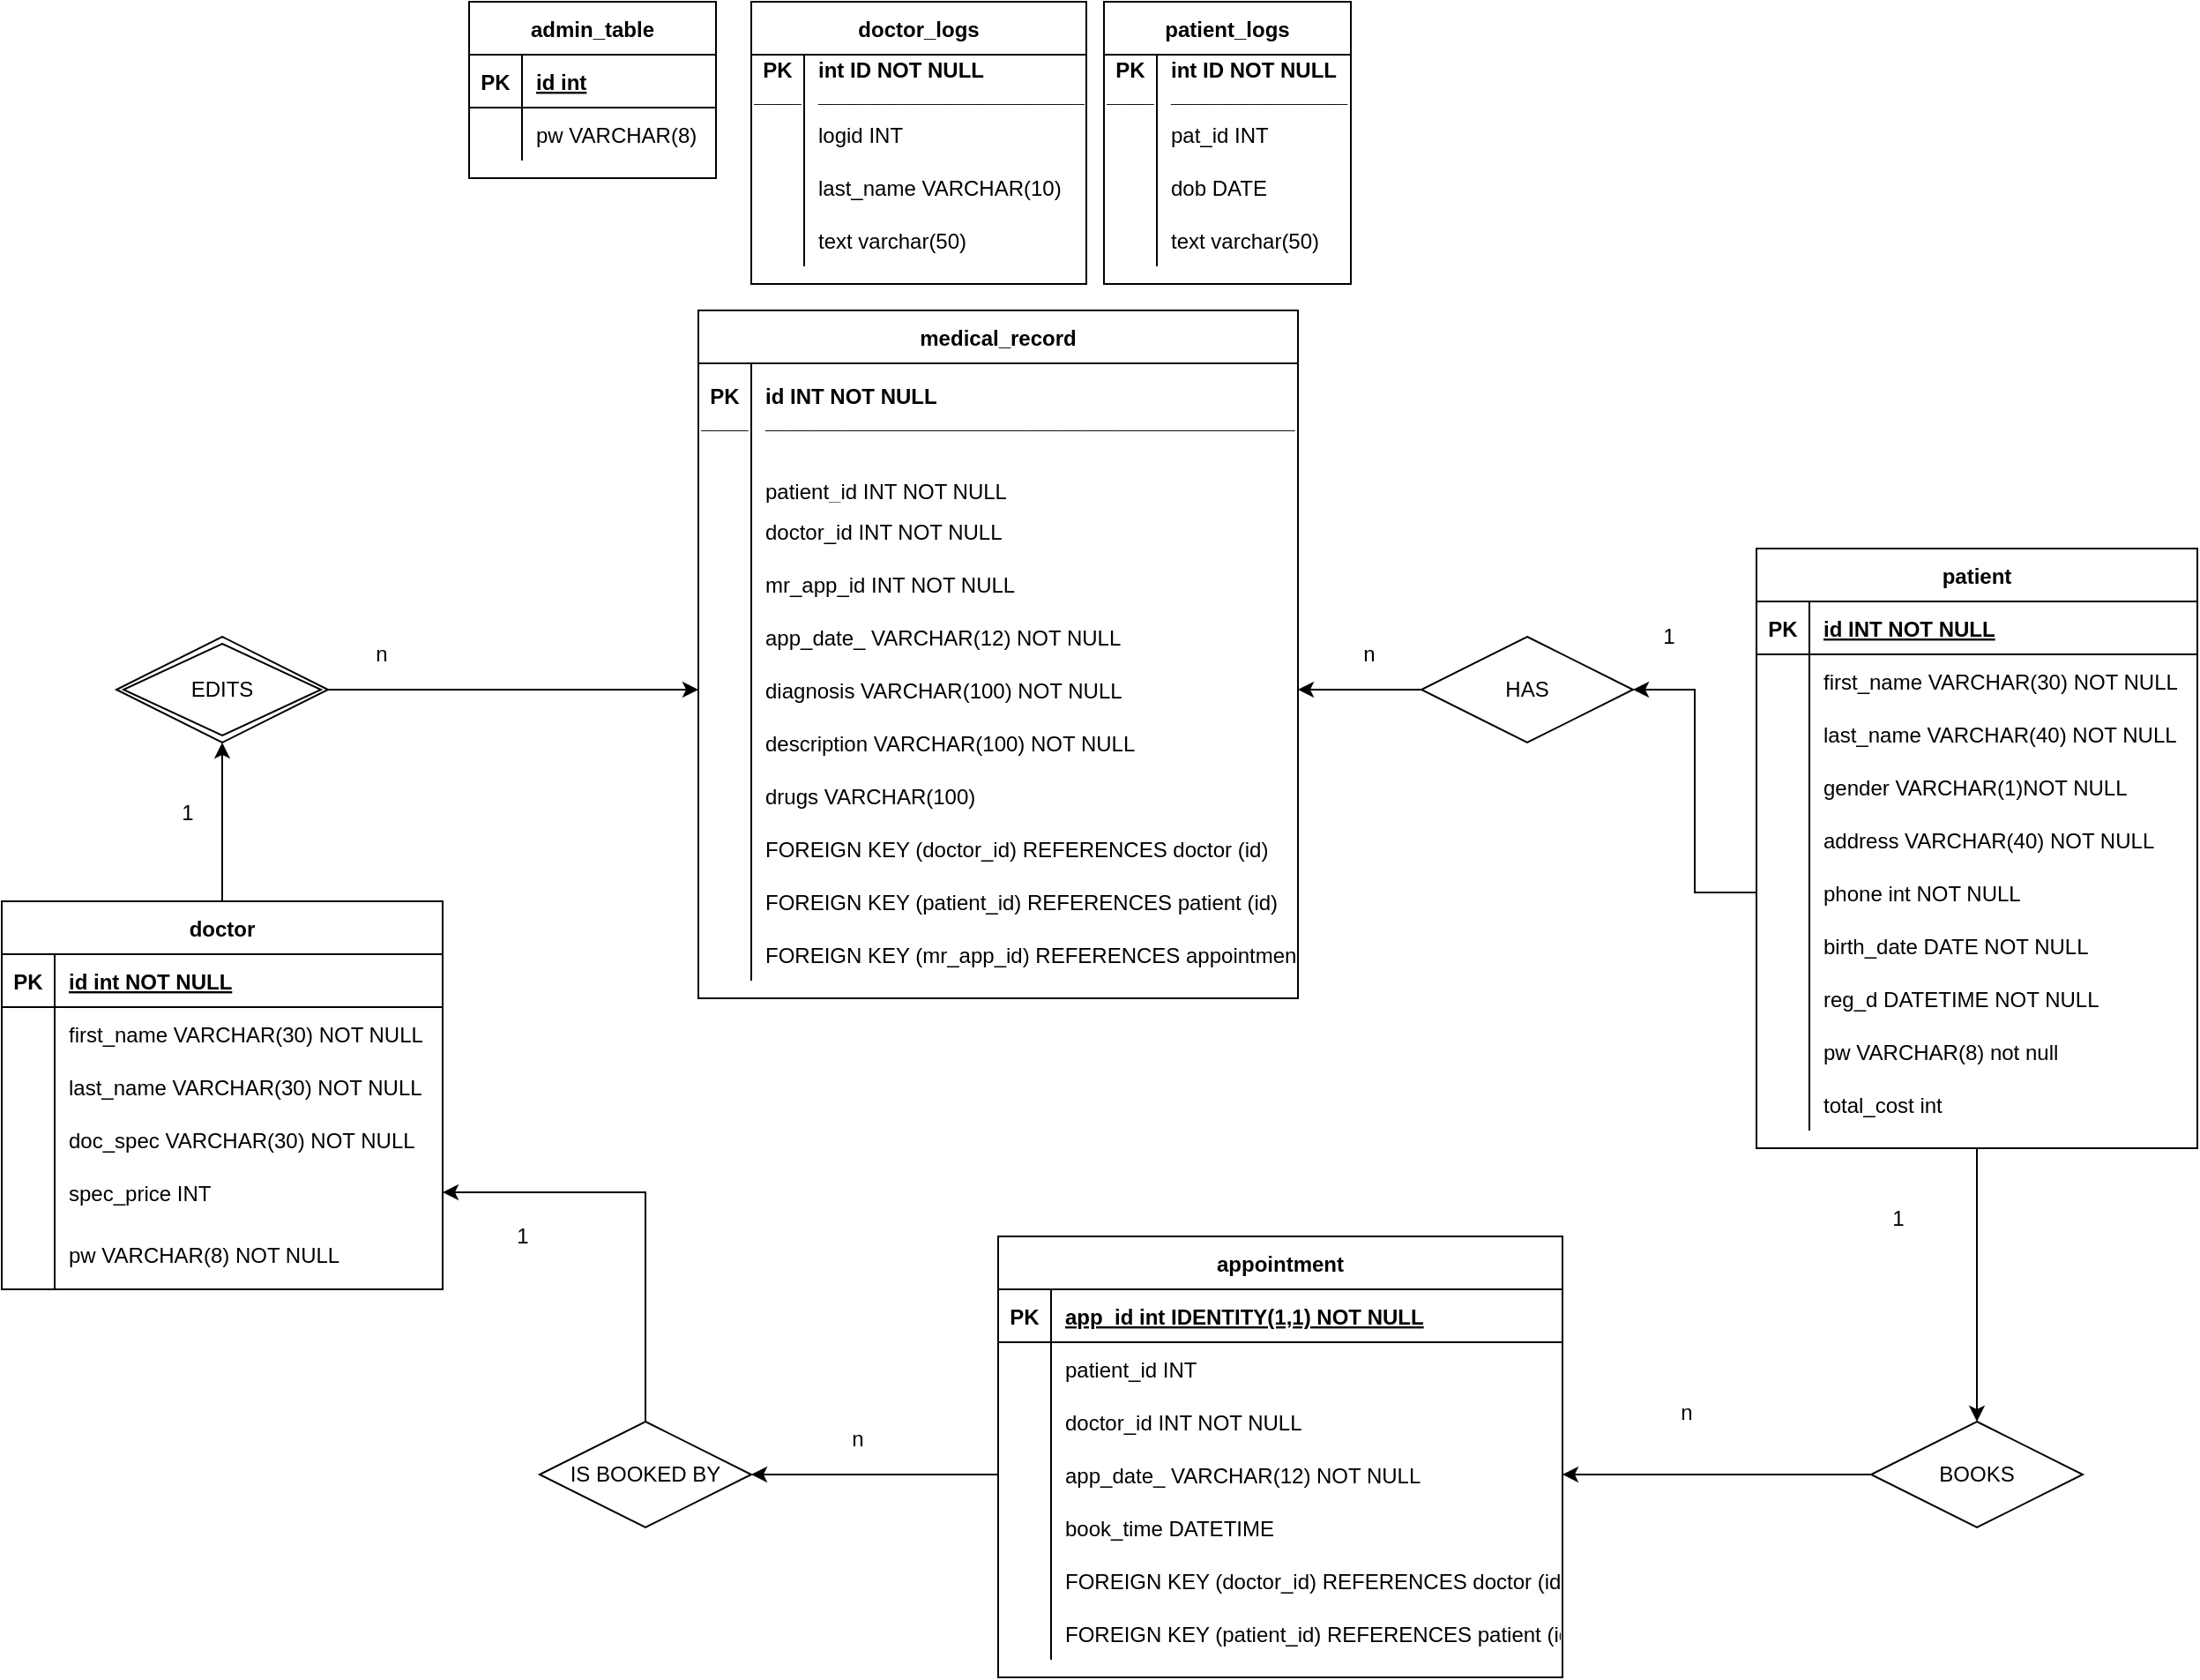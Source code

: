 <mxfile version="14.2.9" type="github">
  <diagram id="R2lEEEUBdFMjLlhIrx00" name="Page-1">
    <mxGraphModel dx="2577" dy="2107" grid="1" gridSize="10" guides="1" tooltips="1" connect="1" arrows="1" fold="1" page="1" pageScale="1" pageWidth="850" pageHeight="1100" math="0" shadow="0" extFonts="Permanent Marker^https://fonts.googleapis.com/css?family=Permanent+Marker">
      <root>
        <mxCell id="0" />
        <mxCell id="1" parent="0" />
        <mxCell id="BKNhkeZttfRGMTX37o8m-138" style="edgeStyle=orthogonalEdgeStyle;rounded=0;jumpSize=13;orthogonalLoop=1;jettySize=auto;html=1;entryX=0.5;entryY=1;entryDx=0;entryDy=0;" edge="1" parent="1" source="BKNhkeZttfRGMTX37o8m-1" target="BKNhkeZttfRGMTX37o8m-136">
          <mxGeometry relative="1" as="geometry" />
        </mxCell>
        <mxCell id="BKNhkeZttfRGMTX37o8m-1" value="doctor" style="shape=table;startSize=30;container=1;collapsible=1;childLayout=tableLayout;fixedRows=1;rowLines=0;fontStyle=1;align=center;resizeLast=1;" vertex="1" parent="1">
          <mxGeometry x="-765" y="440" width="250" height="220" as="geometry" />
        </mxCell>
        <mxCell id="BKNhkeZttfRGMTX37o8m-2" value="" style="shape=partialRectangle;collapsible=0;dropTarget=0;pointerEvents=0;fillColor=none;points=[[0,0.5],[1,0.5]];portConstraint=eastwest;top=0;left=0;right=0;bottom=1;" vertex="1" parent="BKNhkeZttfRGMTX37o8m-1">
          <mxGeometry y="30" width="250" height="30" as="geometry" />
        </mxCell>
        <mxCell id="BKNhkeZttfRGMTX37o8m-3" value="PK" style="shape=partialRectangle;overflow=hidden;connectable=0;fillColor=none;top=0;left=0;bottom=0;right=0;fontStyle=1;" vertex="1" parent="BKNhkeZttfRGMTX37o8m-2">
          <mxGeometry width="30" height="30" as="geometry" />
        </mxCell>
        <mxCell id="BKNhkeZttfRGMTX37o8m-4" value="id int  NOT NULL" style="shape=partialRectangle;overflow=hidden;connectable=0;fillColor=none;top=0;left=0;bottom=0;right=0;align=left;spacingLeft=6;fontStyle=5;" vertex="1" parent="BKNhkeZttfRGMTX37o8m-2">
          <mxGeometry x="30" width="220" height="30" as="geometry" />
        </mxCell>
        <mxCell id="BKNhkeZttfRGMTX37o8m-5" value="" style="shape=partialRectangle;collapsible=0;dropTarget=0;pointerEvents=0;fillColor=none;points=[[0,0.5],[1,0.5]];portConstraint=eastwest;top=0;left=0;right=0;bottom=0;" vertex="1" parent="BKNhkeZttfRGMTX37o8m-1">
          <mxGeometry y="60" width="250" height="30" as="geometry" />
        </mxCell>
        <mxCell id="BKNhkeZttfRGMTX37o8m-6" value="" style="shape=partialRectangle;overflow=hidden;connectable=0;fillColor=none;top=0;left=0;bottom=0;right=0;" vertex="1" parent="BKNhkeZttfRGMTX37o8m-5">
          <mxGeometry width="30" height="30" as="geometry" />
        </mxCell>
        <mxCell id="BKNhkeZttfRGMTX37o8m-7" value="first_name  VARCHAR(30) NOT NULL" style="shape=partialRectangle;overflow=hidden;connectable=0;fillColor=none;top=0;left=0;bottom=0;right=0;align=left;spacingLeft=6;" vertex="1" parent="BKNhkeZttfRGMTX37o8m-5">
          <mxGeometry x="30" width="220" height="30" as="geometry" />
        </mxCell>
        <mxCell id="BKNhkeZttfRGMTX37o8m-8" value="" style="shape=partialRectangle;collapsible=0;dropTarget=0;pointerEvents=0;fillColor=none;points=[[0,0.5],[1,0.5]];portConstraint=eastwest;top=0;left=0;right=0;bottom=0;" vertex="1" parent="BKNhkeZttfRGMTX37o8m-1">
          <mxGeometry y="90" width="250" height="30" as="geometry" />
        </mxCell>
        <mxCell id="BKNhkeZttfRGMTX37o8m-9" value="" style="shape=partialRectangle;overflow=hidden;connectable=0;fillColor=none;top=0;left=0;bottom=0;right=0;" vertex="1" parent="BKNhkeZttfRGMTX37o8m-8">
          <mxGeometry width="30" height="30" as="geometry" />
        </mxCell>
        <mxCell id="BKNhkeZttfRGMTX37o8m-10" value="last_name VARCHAR(30) NOT NULL" style="shape=partialRectangle;overflow=hidden;connectable=0;fillColor=none;top=0;left=0;bottom=0;right=0;align=left;spacingLeft=6;" vertex="1" parent="BKNhkeZttfRGMTX37o8m-8">
          <mxGeometry x="30" width="220" height="30" as="geometry" />
        </mxCell>
        <mxCell id="BKNhkeZttfRGMTX37o8m-11" value="" style="shape=partialRectangle;collapsible=0;dropTarget=0;pointerEvents=0;fillColor=none;points=[[0,0.5],[1,0.5]];portConstraint=eastwest;top=0;left=0;right=0;bottom=0;" vertex="1" parent="BKNhkeZttfRGMTX37o8m-1">
          <mxGeometry y="120" width="250" height="30" as="geometry" />
        </mxCell>
        <mxCell id="BKNhkeZttfRGMTX37o8m-12" value="" style="shape=partialRectangle;overflow=hidden;connectable=0;fillColor=none;top=0;left=0;bottom=0;right=0;" vertex="1" parent="BKNhkeZttfRGMTX37o8m-11">
          <mxGeometry width="30" height="30" as="geometry" />
        </mxCell>
        <mxCell id="BKNhkeZttfRGMTX37o8m-13" value="doc_spec VARCHAR(30) NOT NULL" style="shape=partialRectangle;overflow=hidden;connectable=0;fillColor=none;top=0;left=0;bottom=0;right=0;align=left;spacingLeft=6;" vertex="1" parent="BKNhkeZttfRGMTX37o8m-11">
          <mxGeometry x="30" width="220" height="30" as="geometry" />
        </mxCell>
        <mxCell id="BKNhkeZttfRGMTX37o8m-14" value="" style="shape=partialRectangle;collapsible=0;dropTarget=0;pointerEvents=0;fillColor=none;points=[[0,0.5],[1,0.5]];portConstraint=eastwest;top=0;left=0;right=0;bottom=0;" vertex="1" parent="BKNhkeZttfRGMTX37o8m-1">
          <mxGeometry y="150" width="250" height="30" as="geometry" />
        </mxCell>
        <mxCell id="BKNhkeZttfRGMTX37o8m-15" value="" style="shape=partialRectangle;overflow=hidden;connectable=0;fillColor=none;top=0;left=0;bottom=0;right=0;" vertex="1" parent="BKNhkeZttfRGMTX37o8m-14">
          <mxGeometry width="30" height="30" as="geometry" />
        </mxCell>
        <mxCell id="BKNhkeZttfRGMTX37o8m-16" value="spec_price INT" style="shape=partialRectangle;overflow=hidden;connectable=0;fillColor=none;top=0;left=0;bottom=0;right=0;align=left;spacingLeft=6;" vertex="1" parent="BKNhkeZttfRGMTX37o8m-14">
          <mxGeometry x="30" width="220" height="30" as="geometry" />
        </mxCell>
        <mxCell id="BKNhkeZttfRGMTX37o8m-17" value="" style="shape=partialRectangle;collapsible=0;dropTarget=0;pointerEvents=0;fillColor=none;points=[[0,0.5],[1,0.5]];portConstraint=eastwest;top=0;left=0;right=0;bottom=0;" vertex="1" parent="BKNhkeZttfRGMTX37o8m-1">
          <mxGeometry y="180" width="250" height="40" as="geometry" />
        </mxCell>
        <mxCell id="BKNhkeZttfRGMTX37o8m-18" value="" style="shape=partialRectangle;overflow=hidden;connectable=0;fillColor=none;top=0;left=0;bottom=0;right=0;" vertex="1" parent="BKNhkeZttfRGMTX37o8m-17">
          <mxGeometry width="30" height="40" as="geometry" />
        </mxCell>
        <mxCell id="BKNhkeZttfRGMTX37o8m-19" value="pw VARCHAR(8) NOT NULL" style="shape=partialRectangle;overflow=hidden;connectable=0;fillColor=none;top=0;left=0;bottom=0;right=0;align=left;spacingLeft=6;" vertex="1" parent="BKNhkeZttfRGMTX37o8m-17">
          <mxGeometry x="30" width="220" height="40" as="geometry" />
        </mxCell>
        <mxCell id="BKNhkeZttfRGMTX37o8m-20" value="admin_table" style="shape=table;startSize=30;container=1;collapsible=1;childLayout=tableLayout;fixedRows=1;rowLines=0;fontStyle=1;align=center;resizeLast=1;" vertex="1" parent="1">
          <mxGeometry x="-500" y="-70" width="140" height="100" as="geometry" />
        </mxCell>
        <mxCell id="BKNhkeZttfRGMTX37o8m-21" value="" style="shape=partialRectangle;collapsible=0;dropTarget=0;pointerEvents=0;fillColor=none;points=[[0,0.5],[1,0.5]];portConstraint=eastwest;top=0;left=0;right=0;bottom=1;" vertex="1" parent="BKNhkeZttfRGMTX37o8m-20">
          <mxGeometry y="30" width="140" height="30" as="geometry" />
        </mxCell>
        <mxCell id="BKNhkeZttfRGMTX37o8m-22" value="PK" style="shape=partialRectangle;overflow=hidden;connectable=0;fillColor=none;top=0;left=0;bottom=0;right=0;fontStyle=1;" vertex="1" parent="BKNhkeZttfRGMTX37o8m-21">
          <mxGeometry width="30" height="30" as="geometry" />
        </mxCell>
        <mxCell id="BKNhkeZttfRGMTX37o8m-23" value="id int " style="shape=partialRectangle;overflow=hidden;connectable=0;fillColor=none;top=0;left=0;bottom=0;right=0;align=left;spacingLeft=6;fontStyle=5;" vertex="1" parent="BKNhkeZttfRGMTX37o8m-21">
          <mxGeometry x="30" width="110" height="30" as="geometry" />
        </mxCell>
        <mxCell id="BKNhkeZttfRGMTX37o8m-24" value="" style="shape=partialRectangle;collapsible=0;dropTarget=0;pointerEvents=0;fillColor=none;points=[[0,0.5],[1,0.5]];portConstraint=eastwest;top=0;left=0;right=0;bottom=0;" vertex="1" parent="BKNhkeZttfRGMTX37o8m-20">
          <mxGeometry y="60" width="140" height="30" as="geometry" />
        </mxCell>
        <mxCell id="BKNhkeZttfRGMTX37o8m-25" value="" style="shape=partialRectangle;overflow=hidden;connectable=0;fillColor=none;top=0;left=0;bottom=0;right=0;" vertex="1" parent="BKNhkeZttfRGMTX37o8m-24">
          <mxGeometry width="30" height="30" as="geometry" />
        </mxCell>
        <mxCell id="BKNhkeZttfRGMTX37o8m-26" value="pw VARCHAR(8)" style="shape=partialRectangle;overflow=hidden;connectable=0;fillColor=none;top=0;left=0;bottom=0;right=0;align=left;spacingLeft=6;" vertex="1" parent="BKNhkeZttfRGMTX37o8m-24">
          <mxGeometry x="30" width="110" height="30" as="geometry" />
        </mxCell>
        <mxCell id="BKNhkeZttfRGMTX37o8m-157" style="edgeStyle=orthogonalEdgeStyle;rounded=0;jumpSize=13;orthogonalLoop=1;jettySize=auto;html=1;entryX=0.5;entryY=0;entryDx=0;entryDy=0;" edge="1" parent="1" source="BKNhkeZttfRGMTX37o8m-27" target="BKNhkeZttfRGMTX37o8m-156">
          <mxGeometry relative="1" as="geometry" />
        </mxCell>
        <mxCell id="BKNhkeZttfRGMTX37o8m-27" value="patient" style="shape=table;startSize=30;container=1;collapsible=1;childLayout=tableLayout;fixedRows=1;rowLines=0;fontStyle=1;align=center;resizeLast=1;" vertex="1" parent="1">
          <mxGeometry x="230" y="240" width="250" height="340" as="geometry" />
        </mxCell>
        <mxCell id="BKNhkeZttfRGMTX37o8m-28" value="" style="shape=partialRectangle;collapsible=0;dropTarget=0;pointerEvents=0;fillColor=none;points=[[0,0.5],[1,0.5]];portConstraint=eastwest;top=0;left=0;right=0;bottom=1;" vertex="1" parent="BKNhkeZttfRGMTX37o8m-27">
          <mxGeometry y="30" width="250" height="30" as="geometry" />
        </mxCell>
        <mxCell id="BKNhkeZttfRGMTX37o8m-29" value="PK" style="shape=partialRectangle;overflow=hidden;connectable=0;fillColor=none;top=0;left=0;bottom=0;right=0;fontStyle=1;" vertex="1" parent="BKNhkeZttfRGMTX37o8m-28">
          <mxGeometry width="30" height="30" as="geometry" />
        </mxCell>
        <mxCell id="BKNhkeZttfRGMTX37o8m-30" value="id INT  NOT NULL" style="shape=partialRectangle;overflow=hidden;connectable=0;fillColor=none;top=0;left=0;bottom=0;right=0;align=left;spacingLeft=6;fontStyle=5;" vertex="1" parent="BKNhkeZttfRGMTX37o8m-28">
          <mxGeometry x="30" width="220" height="30" as="geometry" />
        </mxCell>
        <mxCell id="BKNhkeZttfRGMTX37o8m-31" value="" style="shape=partialRectangle;collapsible=0;dropTarget=0;pointerEvents=0;fillColor=none;points=[[0,0.5],[1,0.5]];portConstraint=eastwest;top=0;left=0;right=0;bottom=0;" vertex="1" parent="BKNhkeZttfRGMTX37o8m-27">
          <mxGeometry y="60" width="250" height="30" as="geometry" />
        </mxCell>
        <mxCell id="BKNhkeZttfRGMTX37o8m-32" value="" style="shape=partialRectangle;overflow=hidden;connectable=0;fillColor=none;top=0;left=0;bottom=0;right=0;" vertex="1" parent="BKNhkeZttfRGMTX37o8m-31">
          <mxGeometry width="30" height="30" as="geometry" />
        </mxCell>
        <mxCell id="BKNhkeZttfRGMTX37o8m-33" value="first_name VARCHAR(30) NOT NULL" style="shape=partialRectangle;overflow=hidden;connectable=0;fillColor=none;top=0;left=0;bottom=0;right=0;align=left;spacingLeft=6;" vertex="1" parent="BKNhkeZttfRGMTX37o8m-31">
          <mxGeometry x="30" width="220" height="30" as="geometry" />
        </mxCell>
        <mxCell id="BKNhkeZttfRGMTX37o8m-34" value="" style="shape=partialRectangle;collapsible=0;dropTarget=0;pointerEvents=0;fillColor=none;points=[[0,0.5],[1,0.5]];portConstraint=eastwest;top=0;left=0;right=0;bottom=0;" vertex="1" parent="BKNhkeZttfRGMTX37o8m-27">
          <mxGeometry y="90" width="250" height="30" as="geometry" />
        </mxCell>
        <mxCell id="BKNhkeZttfRGMTX37o8m-35" value="" style="shape=partialRectangle;overflow=hidden;connectable=0;fillColor=none;top=0;left=0;bottom=0;right=0;" vertex="1" parent="BKNhkeZttfRGMTX37o8m-34">
          <mxGeometry width="30" height="30" as="geometry" />
        </mxCell>
        <mxCell id="BKNhkeZttfRGMTX37o8m-36" value="last_name VARCHAR(40) NOT NULL" style="shape=partialRectangle;overflow=hidden;connectable=0;fillColor=none;top=0;left=0;bottom=0;right=0;align=left;spacingLeft=6;" vertex="1" parent="BKNhkeZttfRGMTX37o8m-34">
          <mxGeometry x="30" width="220" height="30" as="geometry" />
        </mxCell>
        <mxCell id="BKNhkeZttfRGMTX37o8m-37" value="" style="shape=partialRectangle;collapsible=0;dropTarget=0;pointerEvents=0;fillColor=none;points=[[0,0.5],[1,0.5]];portConstraint=eastwest;top=0;left=0;right=0;bottom=0;" vertex="1" parent="BKNhkeZttfRGMTX37o8m-27">
          <mxGeometry y="120" width="250" height="30" as="geometry" />
        </mxCell>
        <mxCell id="BKNhkeZttfRGMTX37o8m-38" value="" style="shape=partialRectangle;overflow=hidden;connectable=0;fillColor=none;top=0;left=0;bottom=0;right=0;" vertex="1" parent="BKNhkeZttfRGMTX37o8m-37">
          <mxGeometry width="30" height="30" as="geometry" />
        </mxCell>
        <mxCell id="BKNhkeZttfRGMTX37o8m-39" value="gender VARCHAR(1)NOT NULL" style="shape=partialRectangle;overflow=hidden;connectable=0;fillColor=none;top=0;left=0;bottom=0;right=0;align=left;spacingLeft=6;" vertex="1" parent="BKNhkeZttfRGMTX37o8m-37">
          <mxGeometry x="30" width="220" height="30" as="geometry" />
        </mxCell>
        <mxCell id="BKNhkeZttfRGMTX37o8m-40" value="" style="shape=partialRectangle;collapsible=0;dropTarget=0;pointerEvents=0;fillColor=none;points=[[0,0.5],[1,0.5]];portConstraint=eastwest;top=0;left=0;right=0;bottom=0;" vertex="1" parent="BKNhkeZttfRGMTX37o8m-27">
          <mxGeometry y="150" width="250" height="30" as="geometry" />
        </mxCell>
        <mxCell id="BKNhkeZttfRGMTX37o8m-41" value="" style="shape=partialRectangle;overflow=hidden;connectable=0;fillColor=none;top=0;left=0;bottom=0;right=0;" vertex="1" parent="BKNhkeZttfRGMTX37o8m-40">
          <mxGeometry width="30" height="30" as="geometry" />
        </mxCell>
        <mxCell id="BKNhkeZttfRGMTX37o8m-42" value="address VARCHAR(40) NOT NULL" style="shape=partialRectangle;overflow=hidden;connectable=0;fillColor=none;top=0;left=0;bottom=0;right=0;align=left;spacingLeft=6;" vertex="1" parent="BKNhkeZttfRGMTX37o8m-40">
          <mxGeometry x="30" width="220" height="30" as="geometry" />
        </mxCell>
        <mxCell id="BKNhkeZttfRGMTX37o8m-43" value="" style="shape=partialRectangle;collapsible=0;dropTarget=0;pointerEvents=0;fillColor=none;points=[[0,0.5],[1,0.5]];portConstraint=eastwest;top=0;left=0;right=0;bottom=0;" vertex="1" parent="BKNhkeZttfRGMTX37o8m-27">
          <mxGeometry y="180" width="250" height="30" as="geometry" />
        </mxCell>
        <mxCell id="BKNhkeZttfRGMTX37o8m-44" value="" style="shape=partialRectangle;overflow=hidden;connectable=0;fillColor=none;top=0;left=0;bottom=0;right=0;" vertex="1" parent="BKNhkeZttfRGMTX37o8m-43">
          <mxGeometry width="30" height="30" as="geometry" />
        </mxCell>
        <mxCell id="BKNhkeZttfRGMTX37o8m-45" value="phone int NOT NULL" style="shape=partialRectangle;overflow=hidden;connectable=0;fillColor=none;top=0;left=0;bottom=0;right=0;align=left;spacingLeft=6;" vertex="1" parent="BKNhkeZttfRGMTX37o8m-43">
          <mxGeometry x="30" width="220" height="30" as="geometry" />
        </mxCell>
        <mxCell id="BKNhkeZttfRGMTX37o8m-46" value="" style="shape=partialRectangle;collapsible=0;dropTarget=0;pointerEvents=0;fillColor=none;points=[[0,0.5],[1,0.5]];portConstraint=eastwest;top=0;left=0;right=0;bottom=0;" vertex="1" parent="BKNhkeZttfRGMTX37o8m-27">
          <mxGeometry y="210" width="250" height="30" as="geometry" />
        </mxCell>
        <mxCell id="BKNhkeZttfRGMTX37o8m-47" value="" style="shape=partialRectangle;overflow=hidden;connectable=0;fillColor=none;top=0;left=0;bottom=0;right=0;" vertex="1" parent="BKNhkeZttfRGMTX37o8m-46">
          <mxGeometry width="30" height="30" as="geometry" />
        </mxCell>
        <mxCell id="BKNhkeZttfRGMTX37o8m-48" value="birth_date DATE NOT NULL" style="shape=partialRectangle;overflow=hidden;connectable=0;fillColor=none;top=0;left=0;bottom=0;right=0;align=left;spacingLeft=6;" vertex="1" parent="BKNhkeZttfRGMTX37o8m-46">
          <mxGeometry x="30" width="220" height="30" as="geometry" />
        </mxCell>
        <mxCell id="BKNhkeZttfRGMTX37o8m-49" value="" style="shape=partialRectangle;collapsible=0;dropTarget=0;pointerEvents=0;fillColor=none;points=[[0,0.5],[1,0.5]];portConstraint=eastwest;top=0;left=0;right=0;bottom=0;" vertex="1" parent="BKNhkeZttfRGMTX37o8m-27">
          <mxGeometry y="240" width="250" height="30" as="geometry" />
        </mxCell>
        <mxCell id="BKNhkeZttfRGMTX37o8m-50" value="" style="shape=partialRectangle;overflow=hidden;connectable=0;fillColor=none;top=0;left=0;bottom=0;right=0;" vertex="1" parent="BKNhkeZttfRGMTX37o8m-49">
          <mxGeometry width="30" height="30" as="geometry" />
        </mxCell>
        <mxCell id="BKNhkeZttfRGMTX37o8m-51" value="reg_d DATETIME NOT NULL" style="shape=partialRectangle;overflow=hidden;connectable=0;fillColor=none;top=0;left=0;bottom=0;right=0;align=left;spacingLeft=6;" vertex="1" parent="BKNhkeZttfRGMTX37o8m-49">
          <mxGeometry x="30" width="220" height="30" as="geometry" />
        </mxCell>
        <mxCell id="BKNhkeZttfRGMTX37o8m-52" value="" style="shape=partialRectangle;collapsible=0;dropTarget=0;pointerEvents=0;fillColor=none;points=[[0,0.5],[1,0.5]];portConstraint=eastwest;top=0;left=0;right=0;bottom=0;" vertex="1" parent="BKNhkeZttfRGMTX37o8m-27">
          <mxGeometry y="270" width="250" height="30" as="geometry" />
        </mxCell>
        <mxCell id="BKNhkeZttfRGMTX37o8m-53" value="" style="shape=partialRectangle;overflow=hidden;connectable=0;fillColor=none;top=0;left=0;bottom=0;right=0;" vertex="1" parent="BKNhkeZttfRGMTX37o8m-52">
          <mxGeometry width="30" height="30" as="geometry" />
        </mxCell>
        <mxCell id="BKNhkeZttfRGMTX37o8m-54" value="pw VARCHAR(8) not null" style="shape=partialRectangle;overflow=hidden;connectable=0;fillColor=none;top=0;left=0;bottom=0;right=0;align=left;spacingLeft=6;" vertex="1" parent="BKNhkeZttfRGMTX37o8m-52">
          <mxGeometry x="30" width="220" height="30" as="geometry" />
        </mxCell>
        <mxCell id="BKNhkeZttfRGMTX37o8m-55" value="" style="shape=partialRectangle;collapsible=0;dropTarget=0;pointerEvents=0;fillColor=none;points=[[0,0.5],[1,0.5]];portConstraint=eastwest;top=0;left=0;right=0;bottom=0;" vertex="1" parent="BKNhkeZttfRGMTX37o8m-27">
          <mxGeometry y="300" width="250" height="30" as="geometry" />
        </mxCell>
        <mxCell id="BKNhkeZttfRGMTX37o8m-56" value="" style="shape=partialRectangle;overflow=hidden;connectable=0;fillColor=none;top=0;left=0;bottom=0;right=0;" vertex="1" parent="BKNhkeZttfRGMTX37o8m-55">
          <mxGeometry width="30" height="30" as="geometry" />
        </mxCell>
        <mxCell id="BKNhkeZttfRGMTX37o8m-57" value="total_cost int" style="shape=partialRectangle;overflow=hidden;connectable=0;fillColor=none;top=0;left=0;bottom=0;right=0;align=left;spacingLeft=6;" vertex="1" parent="BKNhkeZttfRGMTX37o8m-55">
          <mxGeometry x="30" width="220" height="30" as="geometry" />
        </mxCell>
        <mxCell id="BKNhkeZttfRGMTX37o8m-58" value="appointment" style="shape=table;startSize=30;container=1;collapsible=1;childLayout=tableLayout;fixedRows=1;rowLines=0;fontStyle=1;align=center;resizeLast=1;" vertex="1" parent="1">
          <mxGeometry x="-200" y="630" width="320" height="250" as="geometry" />
        </mxCell>
        <mxCell id="BKNhkeZttfRGMTX37o8m-59" value="" style="shape=partialRectangle;collapsible=0;dropTarget=0;pointerEvents=0;fillColor=none;points=[[0,0.5],[1,0.5]];portConstraint=eastwest;top=0;left=0;right=0;bottom=1;" vertex="1" parent="BKNhkeZttfRGMTX37o8m-58">
          <mxGeometry y="30" width="320" height="30" as="geometry" />
        </mxCell>
        <mxCell id="BKNhkeZttfRGMTX37o8m-60" value="PK" style="shape=partialRectangle;overflow=hidden;connectable=0;fillColor=none;top=0;left=0;bottom=0;right=0;fontStyle=1;" vertex="1" parent="BKNhkeZttfRGMTX37o8m-59">
          <mxGeometry width="30" height="30" as="geometry" />
        </mxCell>
        <mxCell id="BKNhkeZttfRGMTX37o8m-61" value="app_id int IDENTITY(1,1)  NOT NULL" style="shape=partialRectangle;overflow=hidden;connectable=0;fillColor=none;top=0;left=0;bottom=0;right=0;align=left;spacingLeft=6;fontStyle=5;" vertex="1" parent="BKNhkeZttfRGMTX37o8m-59">
          <mxGeometry x="30" width="290" height="30" as="geometry" />
        </mxCell>
        <mxCell id="BKNhkeZttfRGMTX37o8m-62" value="" style="shape=partialRectangle;collapsible=0;dropTarget=0;pointerEvents=0;fillColor=none;points=[[0,0.5],[1,0.5]];portConstraint=eastwest;top=0;left=0;right=0;bottom=0;" vertex="1" parent="BKNhkeZttfRGMTX37o8m-58">
          <mxGeometry y="60" width="320" height="30" as="geometry" />
        </mxCell>
        <mxCell id="BKNhkeZttfRGMTX37o8m-63" value="" style="shape=partialRectangle;overflow=hidden;connectable=0;fillColor=none;top=0;left=0;bottom=0;right=0;" vertex="1" parent="BKNhkeZttfRGMTX37o8m-62">
          <mxGeometry width="30" height="30" as="geometry" />
        </mxCell>
        <mxCell id="BKNhkeZttfRGMTX37o8m-64" value="patient_id INT" style="shape=partialRectangle;overflow=hidden;connectable=0;fillColor=none;top=0;left=0;bottom=0;right=0;align=left;spacingLeft=6;" vertex="1" parent="BKNhkeZttfRGMTX37o8m-62">
          <mxGeometry x="30" width="290" height="30" as="geometry" />
        </mxCell>
        <mxCell id="BKNhkeZttfRGMTX37o8m-65" value="" style="shape=partialRectangle;collapsible=0;dropTarget=0;pointerEvents=0;fillColor=none;points=[[0,0.5],[1,0.5]];portConstraint=eastwest;top=0;left=0;right=0;bottom=0;" vertex="1" parent="BKNhkeZttfRGMTX37o8m-58">
          <mxGeometry y="90" width="320" height="30" as="geometry" />
        </mxCell>
        <mxCell id="BKNhkeZttfRGMTX37o8m-66" value="" style="shape=partialRectangle;overflow=hidden;connectable=0;fillColor=none;top=0;left=0;bottom=0;right=0;" vertex="1" parent="BKNhkeZttfRGMTX37o8m-65">
          <mxGeometry width="30" height="30" as="geometry" />
        </mxCell>
        <mxCell id="BKNhkeZttfRGMTX37o8m-67" value="doctor_id INT NOT NULL" style="shape=partialRectangle;overflow=hidden;connectable=0;fillColor=none;top=0;left=0;bottom=0;right=0;align=left;spacingLeft=6;" vertex="1" parent="BKNhkeZttfRGMTX37o8m-65">
          <mxGeometry x="30" width="290" height="30" as="geometry" />
        </mxCell>
        <mxCell id="BKNhkeZttfRGMTX37o8m-68" value="" style="shape=partialRectangle;collapsible=0;dropTarget=0;pointerEvents=0;fillColor=none;points=[[0,0.5],[1,0.5]];portConstraint=eastwest;top=0;left=0;right=0;bottom=0;" vertex="1" parent="BKNhkeZttfRGMTX37o8m-58">
          <mxGeometry y="120" width="320" height="30" as="geometry" />
        </mxCell>
        <mxCell id="BKNhkeZttfRGMTX37o8m-69" value="" style="shape=partialRectangle;overflow=hidden;connectable=0;fillColor=none;top=0;left=0;bottom=0;right=0;" vertex="1" parent="BKNhkeZttfRGMTX37o8m-68">
          <mxGeometry width="30" height="30" as="geometry" />
        </mxCell>
        <mxCell id="BKNhkeZttfRGMTX37o8m-70" value="app_date_ VARCHAR(12) NOT NULL" style="shape=partialRectangle;overflow=hidden;connectable=0;fillColor=none;top=0;left=0;bottom=0;right=0;align=left;spacingLeft=6;" vertex="1" parent="BKNhkeZttfRGMTX37o8m-68">
          <mxGeometry x="30" width="290" height="30" as="geometry" />
        </mxCell>
        <mxCell id="BKNhkeZttfRGMTX37o8m-71" value="" style="shape=partialRectangle;collapsible=0;dropTarget=0;pointerEvents=0;fillColor=none;points=[[0,0.5],[1,0.5]];portConstraint=eastwest;top=0;left=0;right=0;bottom=0;" vertex="1" parent="BKNhkeZttfRGMTX37o8m-58">
          <mxGeometry y="150" width="320" height="30" as="geometry" />
        </mxCell>
        <mxCell id="BKNhkeZttfRGMTX37o8m-72" value="" style="shape=partialRectangle;overflow=hidden;connectable=0;fillColor=none;top=0;left=0;bottom=0;right=0;" vertex="1" parent="BKNhkeZttfRGMTX37o8m-71">
          <mxGeometry width="30" height="30" as="geometry" />
        </mxCell>
        <mxCell id="BKNhkeZttfRGMTX37o8m-73" value="book_time DATETIME" style="shape=partialRectangle;overflow=hidden;connectable=0;fillColor=none;top=0;left=0;bottom=0;right=0;align=left;spacingLeft=6;" vertex="1" parent="BKNhkeZttfRGMTX37o8m-71">
          <mxGeometry x="30" width="290" height="30" as="geometry" />
        </mxCell>
        <mxCell id="BKNhkeZttfRGMTX37o8m-74" value="" style="shape=partialRectangle;collapsible=0;dropTarget=0;pointerEvents=0;fillColor=none;points=[[0,0.5],[1,0.5]];portConstraint=eastwest;top=0;left=0;right=0;bottom=0;" vertex="1" parent="BKNhkeZttfRGMTX37o8m-58">
          <mxGeometry y="180" width="320" height="30" as="geometry" />
        </mxCell>
        <mxCell id="BKNhkeZttfRGMTX37o8m-75" value="" style="shape=partialRectangle;overflow=hidden;connectable=0;fillColor=none;top=0;left=0;bottom=0;right=0;" vertex="1" parent="BKNhkeZttfRGMTX37o8m-74">
          <mxGeometry width="30" height="30" as="geometry" />
        </mxCell>
        <mxCell id="BKNhkeZttfRGMTX37o8m-76" value="FOREIGN KEY (doctor_id) REFERENCES doctor (id)" style="shape=partialRectangle;overflow=hidden;connectable=0;fillColor=none;top=0;left=0;bottom=0;right=0;align=left;spacingLeft=6;" vertex="1" parent="BKNhkeZttfRGMTX37o8m-74">
          <mxGeometry x="30" width="290" height="30" as="geometry" />
        </mxCell>
        <mxCell id="BKNhkeZttfRGMTX37o8m-77" value="" style="shape=partialRectangle;collapsible=0;dropTarget=0;pointerEvents=0;fillColor=none;points=[[0,0.5],[1,0.5]];portConstraint=eastwest;top=0;left=0;right=0;bottom=0;" vertex="1" parent="BKNhkeZttfRGMTX37o8m-58">
          <mxGeometry y="210" width="320" height="30" as="geometry" />
        </mxCell>
        <mxCell id="BKNhkeZttfRGMTX37o8m-78" value="" style="shape=partialRectangle;overflow=hidden;connectable=0;fillColor=none;top=0;left=0;bottom=0;right=0;" vertex="1" parent="BKNhkeZttfRGMTX37o8m-77">
          <mxGeometry width="30" height="30" as="geometry" />
        </mxCell>
        <mxCell id="BKNhkeZttfRGMTX37o8m-79" value="FOREIGN KEY (patient_id) REFERENCES patient (id)" style="shape=partialRectangle;overflow=hidden;connectable=0;fillColor=none;top=0;left=0;bottom=0;right=0;align=left;spacingLeft=6;" vertex="1" parent="BKNhkeZttfRGMTX37o8m-77">
          <mxGeometry x="30" width="290" height="30" as="geometry" />
        </mxCell>
        <mxCell id="BKNhkeZttfRGMTX37o8m-80" value="medical_record" style="shape=table;startSize=30;container=1;collapsible=1;childLayout=tableLayout;fixedRows=1;rowLines=0;fontStyle=1;align=center;resizeLast=1;" vertex="1" parent="1">
          <mxGeometry x="-370" y="105" width="340" height="390" as="geometry" />
        </mxCell>
        <mxCell id="BKNhkeZttfRGMTX37o8m-169" style="shape=partialRectangle;collapsible=0;dropTarget=0;pointerEvents=0;fillColor=none;points=[[0,0.5],[1,0.5]];portConstraint=eastwest;top=0;left=0;right=0;bottom=0;" vertex="1" parent="BKNhkeZttfRGMTX37o8m-80">
          <mxGeometry y="30" width="340" height="50" as="geometry" />
        </mxCell>
        <mxCell id="BKNhkeZttfRGMTX37o8m-170" value="PK&#xa;____" style="shape=partialRectangle;overflow=hidden;connectable=0;fillColor=none;top=0;left=0;bottom=0;right=0;fontStyle=1" vertex="1" parent="BKNhkeZttfRGMTX37o8m-169">
          <mxGeometry width="30" height="50" as="geometry" />
        </mxCell>
        <mxCell id="BKNhkeZttfRGMTX37o8m-171" value="id INT NOT NULL&#xa;_____________________________________________" style="shape=partialRectangle;overflow=hidden;connectable=0;fillColor=none;top=0;left=0;bottom=0;right=0;align=left;spacingLeft=6;fontStyle=1" vertex="1" parent="BKNhkeZttfRGMTX37o8m-169">
          <mxGeometry x="30" width="310" height="50" as="geometry" />
        </mxCell>
        <mxCell id="BKNhkeZttfRGMTX37o8m-81" value="" style="shape=partialRectangle;collapsible=0;dropTarget=0;pointerEvents=0;fillColor=none;points=[[0,0.5],[1,0.5]];portConstraint=eastwest;top=0;left=0;right=0;bottom=0;" vertex="1" parent="BKNhkeZttfRGMTX37o8m-80">
          <mxGeometry y="80" width="340" height="30" as="geometry" />
        </mxCell>
        <mxCell id="BKNhkeZttfRGMTX37o8m-82" value="" style="shape=partialRectangle;overflow=hidden;connectable=0;fillColor=none;top=0;left=0;bottom=0;right=0;" vertex="1" parent="BKNhkeZttfRGMTX37o8m-81">
          <mxGeometry width="30" height="30" as="geometry" />
        </mxCell>
        <mxCell id="BKNhkeZttfRGMTX37o8m-83" value="&#xa;patient_id INT NOT NULL" style="shape=partialRectangle;overflow=hidden;connectable=0;fillColor=none;top=0;left=0;bottom=0;right=0;align=left;spacingLeft=6;fontStyle=0" vertex="1" parent="BKNhkeZttfRGMTX37o8m-81">
          <mxGeometry x="30" width="310" height="30" as="geometry" />
        </mxCell>
        <mxCell id="BKNhkeZttfRGMTX37o8m-84" value="" style="shape=partialRectangle;collapsible=0;dropTarget=0;pointerEvents=0;fillColor=none;points=[[0,0.5],[1,0.5]];portConstraint=eastwest;top=0;left=0;right=0;bottom=0;" vertex="1" parent="BKNhkeZttfRGMTX37o8m-80">
          <mxGeometry y="110" width="340" height="30" as="geometry" />
        </mxCell>
        <mxCell id="BKNhkeZttfRGMTX37o8m-85" value="" style="shape=partialRectangle;overflow=hidden;connectable=0;fillColor=none;top=0;left=0;bottom=0;right=0;" vertex="1" parent="BKNhkeZttfRGMTX37o8m-84">
          <mxGeometry width="30" height="30" as="geometry" />
        </mxCell>
        <mxCell id="BKNhkeZttfRGMTX37o8m-86" value="doctor_id INT NOT NULL" style="shape=partialRectangle;overflow=hidden;connectable=0;fillColor=none;top=0;left=0;bottom=0;right=0;align=left;spacingLeft=6;" vertex="1" parent="BKNhkeZttfRGMTX37o8m-84">
          <mxGeometry x="30" width="310" height="30" as="geometry" />
        </mxCell>
        <mxCell id="BKNhkeZttfRGMTX37o8m-87" value="" style="shape=partialRectangle;collapsible=0;dropTarget=0;pointerEvents=0;fillColor=none;points=[[0,0.5],[1,0.5]];portConstraint=eastwest;top=0;left=0;right=0;bottom=0;" vertex="1" parent="BKNhkeZttfRGMTX37o8m-80">
          <mxGeometry y="140" width="340" height="30" as="geometry" />
        </mxCell>
        <mxCell id="BKNhkeZttfRGMTX37o8m-88" value="" style="shape=partialRectangle;overflow=hidden;connectable=0;fillColor=none;top=0;left=0;bottom=0;right=0;" vertex="1" parent="BKNhkeZttfRGMTX37o8m-87">
          <mxGeometry width="30" height="30" as="geometry" />
        </mxCell>
        <mxCell id="BKNhkeZttfRGMTX37o8m-89" value="mr_app_id INT NOT NULL" style="shape=partialRectangle;overflow=hidden;connectable=0;fillColor=none;top=0;left=0;bottom=0;right=0;align=left;spacingLeft=6;" vertex="1" parent="BKNhkeZttfRGMTX37o8m-87">
          <mxGeometry x="30" width="310" height="30" as="geometry" />
        </mxCell>
        <mxCell id="BKNhkeZttfRGMTX37o8m-90" value="" style="shape=partialRectangle;collapsible=0;dropTarget=0;pointerEvents=0;fillColor=none;points=[[0,0.5],[1,0.5]];portConstraint=eastwest;top=0;left=0;right=0;bottom=0;" vertex="1" parent="BKNhkeZttfRGMTX37o8m-80">
          <mxGeometry y="170" width="340" height="30" as="geometry" />
        </mxCell>
        <mxCell id="BKNhkeZttfRGMTX37o8m-91" value="" style="shape=partialRectangle;overflow=hidden;connectable=0;fillColor=none;top=0;left=0;bottom=0;right=0;" vertex="1" parent="BKNhkeZttfRGMTX37o8m-90">
          <mxGeometry width="30" height="30" as="geometry" />
        </mxCell>
        <mxCell id="BKNhkeZttfRGMTX37o8m-92" value="app_date_ VARCHAR(12) NOT NULL" style="shape=partialRectangle;overflow=hidden;connectable=0;fillColor=none;top=0;left=0;bottom=0;right=0;align=left;spacingLeft=6;" vertex="1" parent="BKNhkeZttfRGMTX37o8m-90">
          <mxGeometry x="30" width="310" height="30" as="geometry" />
        </mxCell>
        <mxCell id="BKNhkeZttfRGMTX37o8m-93" value="" style="shape=partialRectangle;collapsible=0;dropTarget=0;pointerEvents=0;fillColor=none;points=[[0,0.5],[1,0.5]];portConstraint=eastwest;top=0;left=0;right=0;bottom=0;" vertex="1" parent="BKNhkeZttfRGMTX37o8m-80">
          <mxGeometry y="200" width="340" height="30" as="geometry" />
        </mxCell>
        <mxCell id="BKNhkeZttfRGMTX37o8m-94" value="" style="shape=partialRectangle;overflow=hidden;connectable=0;fillColor=none;top=0;left=0;bottom=0;right=0;" vertex="1" parent="BKNhkeZttfRGMTX37o8m-93">
          <mxGeometry width="30" height="30" as="geometry" />
        </mxCell>
        <mxCell id="BKNhkeZttfRGMTX37o8m-95" value="diagnosis VARCHAR(100) NOT NULL" style="shape=partialRectangle;overflow=hidden;connectable=0;fillColor=none;top=0;left=0;bottom=0;right=0;align=left;spacingLeft=6;" vertex="1" parent="BKNhkeZttfRGMTX37o8m-93">
          <mxGeometry x="30" width="310" height="30" as="geometry" />
        </mxCell>
        <mxCell id="BKNhkeZttfRGMTX37o8m-96" value="" style="shape=partialRectangle;collapsible=0;dropTarget=0;pointerEvents=0;fillColor=none;points=[[0,0.5],[1,0.5]];portConstraint=eastwest;top=0;left=0;right=0;bottom=0;" vertex="1" parent="BKNhkeZttfRGMTX37o8m-80">
          <mxGeometry y="230" width="340" height="30" as="geometry" />
        </mxCell>
        <mxCell id="BKNhkeZttfRGMTX37o8m-97" value="" style="shape=partialRectangle;overflow=hidden;connectable=0;fillColor=none;top=0;left=0;bottom=0;right=0;" vertex="1" parent="BKNhkeZttfRGMTX37o8m-96">
          <mxGeometry width="30" height="30" as="geometry" />
        </mxCell>
        <mxCell id="BKNhkeZttfRGMTX37o8m-98" value="description VARCHAR(100) NOT NULL" style="shape=partialRectangle;overflow=hidden;connectable=0;fillColor=none;top=0;left=0;bottom=0;right=0;align=left;spacingLeft=6;" vertex="1" parent="BKNhkeZttfRGMTX37o8m-96">
          <mxGeometry x="30" width="310" height="30" as="geometry" />
        </mxCell>
        <mxCell id="BKNhkeZttfRGMTX37o8m-99" value="" style="shape=partialRectangle;collapsible=0;dropTarget=0;pointerEvents=0;fillColor=none;points=[[0,0.5],[1,0.5]];portConstraint=eastwest;top=0;left=0;right=0;bottom=0;" vertex="1" parent="BKNhkeZttfRGMTX37o8m-80">
          <mxGeometry y="260" width="340" height="30" as="geometry" />
        </mxCell>
        <mxCell id="BKNhkeZttfRGMTX37o8m-100" value="" style="shape=partialRectangle;overflow=hidden;connectable=0;fillColor=none;top=0;left=0;bottom=0;right=0;" vertex="1" parent="BKNhkeZttfRGMTX37o8m-99">
          <mxGeometry width="30" height="30" as="geometry" />
        </mxCell>
        <mxCell id="BKNhkeZttfRGMTX37o8m-101" value="drugs VARCHAR(100)" style="shape=partialRectangle;overflow=hidden;connectable=0;fillColor=none;top=0;left=0;bottom=0;right=0;align=left;spacingLeft=6;" vertex="1" parent="BKNhkeZttfRGMTX37o8m-99">
          <mxGeometry x="30" width="310" height="30" as="geometry" />
        </mxCell>
        <mxCell id="BKNhkeZttfRGMTX37o8m-102" value="" style="shape=partialRectangle;collapsible=0;dropTarget=0;pointerEvents=0;fillColor=none;points=[[0,0.5],[1,0.5]];portConstraint=eastwest;top=0;left=0;right=0;bottom=0;" vertex="1" parent="BKNhkeZttfRGMTX37o8m-80">
          <mxGeometry y="290" width="340" height="30" as="geometry" />
        </mxCell>
        <mxCell id="BKNhkeZttfRGMTX37o8m-103" value="" style="shape=partialRectangle;overflow=hidden;connectable=0;fillColor=none;top=0;left=0;bottom=0;right=0;" vertex="1" parent="BKNhkeZttfRGMTX37o8m-102">
          <mxGeometry width="30" height="30" as="geometry" />
        </mxCell>
        <mxCell id="BKNhkeZttfRGMTX37o8m-104" value="FOREIGN KEY (doctor_id) REFERENCES doctor (id)" style="shape=partialRectangle;overflow=hidden;connectable=0;fillColor=none;top=0;left=0;bottom=0;right=0;align=left;spacingLeft=6;" vertex="1" parent="BKNhkeZttfRGMTX37o8m-102">
          <mxGeometry x="30" width="310" height="30" as="geometry" />
        </mxCell>
        <mxCell id="BKNhkeZttfRGMTX37o8m-105" value="" style="shape=partialRectangle;collapsible=0;dropTarget=0;pointerEvents=0;fillColor=none;points=[[0,0.5],[1,0.5]];portConstraint=eastwest;top=0;left=0;right=0;bottom=0;" vertex="1" parent="BKNhkeZttfRGMTX37o8m-80">
          <mxGeometry y="320" width="340" height="30" as="geometry" />
        </mxCell>
        <mxCell id="BKNhkeZttfRGMTX37o8m-106" value="" style="shape=partialRectangle;overflow=hidden;connectable=0;fillColor=none;top=0;left=0;bottom=0;right=0;" vertex="1" parent="BKNhkeZttfRGMTX37o8m-105">
          <mxGeometry width="30" height="30" as="geometry" />
        </mxCell>
        <mxCell id="BKNhkeZttfRGMTX37o8m-107" value="FOREIGN KEY (patient_id) REFERENCES patient (id)" style="shape=partialRectangle;overflow=hidden;connectable=0;fillColor=none;top=0;left=0;bottom=0;right=0;align=left;spacingLeft=6;" vertex="1" parent="BKNhkeZttfRGMTX37o8m-105">
          <mxGeometry x="30" width="310" height="30" as="geometry" />
        </mxCell>
        <mxCell id="BKNhkeZttfRGMTX37o8m-108" value="" style="shape=partialRectangle;collapsible=0;dropTarget=0;pointerEvents=0;fillColor=none;points=[[0,0.5],[1,0.5]];portConstraint=eastwest;top=0;left=0;right=0;bottom=0;" vertex="1" parent="BKNhkeZttfRGMTX37o8m-80">
          <mxGeometry y="350" width="340" height="30" as="geometry" />
        </mxCell>
        <mxCell id="BKNhkeZttfRGMTX37o8m-109" value="" style="shape=partialRectangle;overflow=hidden;connectable=0;fillColor=none;top=0;left=0;bottom=0;right=0;" vertex="1" parent="BKNhkeZttfRGMTX37o8m-108">
          <mxGeometry width="30" height="30" as="geometry" />
        </mxCell>
        <mxCell id="BKNhkeZttfRGMTX37o8m-110" value="FOREIGN KEY (mr_app_id) REFERENCES appointment (app_id)" style="shape=partialRectangle;overflow=hidden;connectable=0;fillColor=none;top=0;left=0;bottom=0;right=0;align=left;spacingLeft=6;" vertex="1" parent="BKNhkeZttfRGMTX37o8m-108">
          <mxGeometry x="30" width="310" height="30" as="geometry" />
        </mxCell>
        <mxCell id="BKNhkeZttfRGMTX37o8m-111" value="doctor_logs" style="shape=table;startSize=30;container=1;collapsible=1;childLayout=tableLayout;fixedRows=1;rowLines=0;fontStyle=1;align=center;resizeLast=1;" vertex="1" parent="1">
          <mxGeometry x="-340" y="-70" width="190" height="160" as="geometry" />
        </mxCell>
        <mxCell id="BKNhkeZttfRGMTX37o8m-172" style="shape=partialRectangle;collapsible=0;dropTarget=0;pointerEvents=0;fillColor=none;points=[[0,0.5],[1,0.5]];portConstraint=eastwest;top=0;left=0;right=0;bottom=0;" vertex="1" parent="BKNhkeZttfRGMTX37o8m-111">
          <mxGeometry y="30" width="190" height="30" as="geometry" />
        </mxCell>
        <mxCell id="BKNhkeZttfRGMTX37o8m-173" value="PK&#xa;____" style="shape=partialRectangle;overflow=hidden;connectable=0;fillColor=none;top=0;left=0;bottom=0;right=0;fontStyle=1" vertex="1" parent="BKNhkeZttfRGMTX37o8m-172">
          <mxGeometry width="30" height="30" as="geometry" />
        </mxCell>
        <mxCell id="BKNhkeZttfRGMTX37o8m-174" value="int ID NOT NULL&#xa;_______________________" style="shape=partialRectangle;overflow=hidden;connectable=0;fillColor=none;top=0;left=0;bottom=0;right=0;align=left;spacingLeft=6;fontStyle=1" vertex="1" parent="BKNhkeZttfRGMTX37o8m-172">
          <mxGeometry x="30" width="160" height="30" as="geometry" />
        </mxCell>
        <mxCell id="BKNhkeZttfRGMTX37o8m-112" value="" style="shape=partialRectangle;collapsible=0;dropTarget=0;pointerEvents=0;fillColor=none;points=[[0,0.5],[1,0.5]];portConstraint=eastwest;top=0;left=0;right=0;bottom=0;" vertex="1" parent="BKNhkeZttfRGMTX37o8m-111">
          <mxGeometry y="60" width="190" height="30" as="geometry" />
        </mxCell>
        <mxCell id="BKNhkeZttfRGMTX37o8m-113" value="" style="shape=partialRectangle;overflow=hidden;connectable=0;fillColor=none;top=0;left=0;bottom=0;right=0;" vertex="1" parent="BKNhkeZttfRGMTX37o8m-112">
          <mxGeometry width="30" height="30" as="geometry" />
        </mxCell>
        <mxCell id="BKNhkeZttfRGMTX37o8m-114" value="logid INT" style="shape=partialRectangle;overflow=hidden;connectable=0;fillColor=none;top=0;left=0;bottom=0;right=0;align=left;spacingLeft=6;" vertex="1" parent="BKNhkeZttfRGMTX37o8m-112">
          <mxGeometry x="30" width="160" height="30" as="geometry" />
        </mxCell>
        <mxCell id="BKNhkeZttfRGMTX37o8m-115" value="" style="shape=partialRectangle;collapsible=0;dropTarget=0;pointerEvents=0;fillColor=none;points=[[0,0.5],[1,0.5]];portConstraint=eastwest;top=0;left=0;right=0;bottom=0;" vertex="1" parent="BKNhkeZttfRGMTX37o8m-111">
          <mxGeometry y="90" width="190" height="30" as="geometry" />
        </mxCell>
        <mxCell id="BKNhkeZttfRGMTX37o8m-116" value="" style="shape=partialRectangle;overflow=hidden;connectable=0;fillColor=none;top=0;left=0;bottom=0;right=0;" vertex="1" parent="BKNhkeZttfRGMTX37o8m-115">
          <mxGeometry width="30" height="30" as="geometry" />
        </mxCell>
        <mxCell id="BKNhkeZttfRGMTX37o8m-117" value="last_name VARCHAR(10)" style="shape=partialRectangle;overflow=hidden;connectable=0;fillColor=none;top=0;left=0;bottom=0;right=0;align=left;spacingLeft=6;" vertex="1" parent="BKNhkeZttfRGMTX37o8m-115">
          <mxGeometry x="30" width="160" height="30" as="geometry" />
        </mxCell>
        <mxCell id="BKNhkeZttfRGMTX37o8m-118" value="" style="shape=partialRectangle;collapsible=0;dropTarget=0;pointerEvents=0;fillColor=none;points=[[0,0.5],[1,0.5]];portConstraint=eastwest;top=0;left=0;right=0;bottom=0;" vertex="1" parent="BKNhkeZttfRGMTX37o8m-111">
          <mxGeometry y="120" width="190" height="30" as="geometry" />
        </mxCell>
        <mxCell id="BKNhkeZttfRGMTX37o8m-119" value="" style="shape=partialRectangle;overflow=hidden;connectable=0;fillColor=none;top=0;left=0;bottom=0;right=0;" vertex="1" parent="BKNhkeZttfRGMTX37o8m-118">
          <mxGeometry width="30" height="30" as="geometry" />
        </mxCell>
        <mxCell id="BKNhkeZttfRGMTX37o8m-120" value="text varchar(50)" style="shape=partialRectangle;overflow=hidden;connectable=0;fillColor=none;top=0;left=0;bottom=0;right=0;align=left;spacingLeft=6;" vertex="1" parent="BKNhkeZttfRGMTX37o8m-118">
          <mxGeometry x="30" width="160" height="30" as="geometry" />
        </mxCell>
        <mxCell id="BKNhkeZttfRGMTX37o8m-121" value="patient_logs" style="shape=table;startSize=30;container=1;collapsible=1;childLayout=tableLayout;fixedRows=1;rowLines=0;fontStyle=1;align=center;resizeLast=1;" vertex="1" parent="1">
          <mxGeometry x="-140" y="-70" width="140" height="160" as="geometry" />
        </mxCell>
        <mxCell id="BKNhkeZttfRGMTX37o8m-175" style="shape=partialRectangle;collapsible=0;dropTarget=0;pointerEvents=0;fillColor=none;points=[[0,0.5],[1,0.5]];portConstraint=eastwest;top=0;left=0;right=0;bottom=0;" vertex="1" parent="BKNhkeZttfRGMTX37o8m-121">
          <mxGeometry y="30" width="140" height="30" as="geometry" />
        </mxCell>
        <mxCell id="BKNhkeZttfRGMTX37o8m-176" value="PK&#xa;____" style="shape=partialRectangle;overflow=hidden;connectable=0;fillColor=none;top=0;left=0;bottom=0;right=0;fontStyle=1" vertex="1" parent="BKNhkeZttfRGMTX37o8m-175">
          <mxGeometry width="30" height="30" as="geometry" />
        </mxCell>
        <mxCell id="BKNhkeZttfRGMTX37o8m-177" value="int ID NOT NULL&#xa;_______________" style="shape=partialRectangle;overflow=hidden;connectable=0;fillColor=none;top=0;left=0;bottom=0;right=0;align=left;spacingLeft=6;fontStyle=1" vertex="1" parent="BKNhkeZttfRGMTX37o8m-175">
          <mxGeometry x="30" width="110" height="30" as="geometry" />
        </mxCell>
        <mxCell id="BKNhkeZttfRGMTX37o8m-122" value="" style="shape=partialRectangle;collapsible=0;dropTarget=0;pointerEvents=0;fillColor=none;points=[[0,0.5],[1,0.5]];portConstraint=eastwest;top=0;left=0;right=0;bottom=0;" vertex="1" parent="BKNhkeZttfRGMTX37o8m-121">
          <mxGeometry y="60" width="140" height="30" as="geometry" />
        </mxCell>
        <mxCell id="BKNhkeZttfRGMTX37o8m-123" value="" style="shape=partialRectangle;overflow=hidden;connectable=0;fillColor=none;top=0;left=0;bottom=0;right=0;" vertex="1" parent="BKNhkeZttfRGMTX37o8m-122">
          <mxGeometry width="30" height="30" as="geometry" />
        </mxCell>
        <mxCell id="BKNhkeZttfRGMTX37o8m-124" value="pat_id INT" style="shape=partialRectangle;overflow=hidden;connectable=0;fillColor=none;top=0;left=0;bottom=0;right=0;align=left;spacingLeft=6;" vertex="1" parent="BKNhkeZttfRGMTX37o8m-122">
          <mxGeometry x="30" width="110" height="30" as="geometry" />
        </mxCell>
        <mxCell id="BKNhkeZttfRGMTX37o8m-125" value="" style="shape=partialRectangle;collapsible=0;dropTarget=0;pointerEvents=0;fillColor=none;points=[[0,0.5],[1,0.5]];portConstraint=eastwest;top=0;left=0;right=0;bottom=0;" vertex="1" parent="BKNhkeZttfRGMTX37o8m-121">
          <mxGeometry y="90" width="140" height="30" as="geometry" />
        </mxCell>
        <mxCell id="BKNhkeZttfRGMTX37o8m-126" value="" style="shape=partialRectangle;overflow=hidden;connectable=0;fillColor=none;top=0;left=0;bottom=0;right=0;" vertex="1" parent="BKNhkeZttfRGMTX37o8m-125">
          <mxGeometry width="30" height="30" as="geometry" />
        </mxCell>
        <mxCell id="BKNhkeZttfRGMTX37o8m-127" value="dob DATE" style="shape=partialRectangle;overflow=hidden;connectable=0;fillColor=none;top=0;left=0;bottom=0;right=0;align=left;spacingLeft=6;" vertex="1" parent="BKNhkeZttfRGMTX37o8m-125">
          <mxGeometry x="30" width="110" height="30" as="geometry" />
        </mxCell>
        <mxCell id="BKNhkeZttfRGMTX37o8m-128" value="" style="shape=partialRectangle;collapsible=0;dropTarget=0;pointerEvents=0;fillColor=none;points=[[0,0.5],[1,0.5]];portConstraint=eastwest;top=0;left=0;right=0;bottom=0;" vertex="1" parent="BKNhkeZttfRGMTX37o8m-121">
          <mxGeometry y="120" width="140" height="30" as="geometry" />
        </mxCell>
        <mxCell id="BKNhkeZttfRGMTX37o8m-129" value="" style="shape=partialRectangle;overflow=hidden;connectable=0;fillColor=none;top=0;left=0;bottom=0;right=0;" vertex="1" parent="BKNhkeZttfRGMTX37o8m-128">
          <mxGeometry width="30" height="30" as="geometry" />
        </mxCell>
        <mxCell id="BKNhkeZttfRGMTX37o8m-130" value="text varchar(50)" style="shape=partialRectangle;overflow=hidden;connectable=0;fillColor=none;top=0;left=0;bottom=0;right=0;align=left;spacingLeft=6;" vertex="1" parent="BKNhkeZttfRGMTX37o8m-128">
          <mxGeometry x="30" width="110" height="30" as="geometry" />
        </mxCell>
        <mxCell id="BKNhkeZttfRGMTX37o8m-139" style="edgeStyle=orthogonalEdgeStyle;rounded=0;jumpSize=13;orthogonalLoop=1;jettySize=auto;html=1;entryX=0;entryY=0.5;entryDx=0;entryDy=0;" edge="1" parent="1" source="BKNhkeZttfRGMTX37o8m-136" target="BKNhkeZttfRGMTX37o8m-93">
          <mxGeometry relative="1" as="geometry" />
        </mxCell>
        <mxCell id="BKNhkeZttfRGMTX37o8m-136" value="EDITS" style="shape=rhombus;double=1;perimeter=rhombusPerimeter;whiteSpace=wrap;html=1;align=center;" vertex="1" parent="1">
          <mxGeometry x="-700" y="290" width="120" height="60" as="geometry" />
        </mxCell>
        <mxCell id="BKNhkeZttfRGMTX37o8m-140" value="1" style="text;html=1;align=center;verticalAlign=middle;resizable=0;points=[];autosize=1;" vertex="1" parent="1">
          <mxGeometry x="-670" y="380" width="20" height="20" as="geometry" />
        </mxCell>
        <mxCell id="BKNhkeZttfRGMTX37o8m-141" value="n" style="text;html=1;align=center;verticalAlign=middle;resizable=0;points=[];autosize=1;" vertex="1" parent="1">
          <mxGeometry x="-560" y="290" width="20" height="20" as="geometry" />
        </mxCell>
        <mxCell id="BKNhkeZttfRGMTX37o8m-146" style="edgeStyle=orthogonalEdgeStyle;rounded=0;jumpSize=13;orthogonalLoop=1;jettySize=auto;html=1;entryX=1;entryY=0.5;entryDx=0;entryDy=0;" edge="1" parent="1" source="BKNhkeZttfRGMTX37o8m-143" target="BKNhkeZttfRGMTX37o8m-93">
          <mxGeometry relative="1" as="geometry" />
        </mxCell>
        <mxCell id="BKNhkeZttfRGMTX37o8m-143" value="HAS" style="shape=rhombus;perimeter=rhombusPerimeter;whiteSpace=wrap;html=1;align=center;" vertex="1" parent="1">
          <mxGeometry x="40" y="290" width="120" height="60" as="geometry" />
        </mxCell>
        <mxCell id="BKNhkeZttfRGMTX37o8m-147" style="edgeStyle=orthogonalEdgeStyle;rounded=0;jumpSize=13;orthogonalLoop=1;jettySize=auto;html=1;entryX=1;entryY=0.5;entryDx=0;entryDy=0;" edge="1" parent="1" source="BKNhkeZttfRGMTX37o8m-43" target="BKNhkeZttfRGMTX37o8m-143">
          <mxGeometry relative="1" as="geometry" />
        </mxCell>
        <mxCell id="BKNhkeZttfRGMTX37o8m-148" value="1" style="text;html=1;align=center;verticalAlign=middle;resizable=0;points=[];autosize=1;" vertex="1" parent="1">
          <mxGeometry x="170" y="280" width="20" height="20" as="geometry" />
        </mxCell>
        <mxCell id="BKNhkeZttfRGMTX37o8m-149" value="n" style="text;html=1;align=center;verticalAlign=middle;resizable=0;points=[];autosize=1;" vertex="1" parent="1">
          <mxGeometry y="290" width="20" height="20" as="geometry" />
        </mxCell>
        <mxCell id="BKNhkeZttfRGMTX37o8m-162" style="edgeStyle=orthogonalEdgeStyle;rounded=0;jumpSize=13;orthogonalLoop=1;jettySize=auto;html=1;entryX=1;entryY=0.5;entryDx=0;entryDy=0;" edge="1" parent="1" source="BKNhkeZttfRGMTX37o8m-153" target="BKNhkeZttfRGMTX37o8m-14">
          <mxGeometry relative="1" as="geometry" />
        </mxCell>
        <mxCell id="BKNhkeZttfRGMTX37o8m-153" value="IS BOOKED BY" style="shape=rhombus;perimeter=rhombusPerimeter;whiteSpace=wrap;html=1;align=center;" vertex="1" parent="1">
          <mxGeometry x="-460" y="735" width="120" height="60" as="geometry" />
        </mxCell>
        <mxCell id="BKNhkeZttfRGMTX37o8m-158" style="edgeStyle=orthogonalEdgeStyle;rounded=0;jumpSize=13;orthogonalLoop=1;jettySize=auto;html=1;entryX=1;entryY=0.5;entryDx=0;entryDy=0;" edge="1" parent="1" source="BKNhkeZttfRGMTX37o8m-156" target="BKNhkeZttfRGMTX37o8m-68">
          <mxGeometry relative="1" as="geometry" />
        </mxCell>
        <mxCell id="BKNhkeZttfRGMTX37o8m-156" value="BOOKS" style="shape=rhombus;perimeter=rhombusPerimeter;whiteSpace=wrap;html=1;align=center;" vertex="1" parent="1">
          <mxGeometry x="295" y="735" width="120" height="60" as="geometry" />
        </mxCell>
        <mxCell id="BKNhkeZttfRGMTX37o8m-159" value="1" style="text;html=1;align=center;verticalAlign=middle;resizable=0;points=[];autosize=1;" vertex="1" parent="1">
          <mxGeometry x="300" y="610" width="20" height="20" as="geometry" />
        </mxCell>
        <mxCell id="BKNhkeZttfRGMTX37o8m-160" value="n" style="text;html=1;align=center;verticalAlign=middle;resizable=0;points=[];autosize=1;" vertex="1" parent="1">
          <mxGeometry x="180" y="720" width="20" height="20" as="geometry" />
        </mxCell>
        <mxCell id="BKNhkeZttfRGMTX37o8m-161" style="edgeStyle=orthogonalEdgeStyle;rounded=0;jumpSize=13;orthogonalLoop=1;jettySize=auto;html=1;entryX=1;entryY=0.5;entryDx=0;entryDy=0;" edge="1" parent="1" source="BKNhkeZttfRGMTX37o8m-68" target="BKNhkeZttfRGMTX37o8m-153">
          <mxGeometry relative="1" as="geometry" />
        </mxCell>
        <mxCell id="BKNhkeZttfRGMTX37o8m-163" value="1" style="text;html=1;align=center;verticalAlign=middle;resizable=0;points=[];autosize=1;" vertex="1" parent="1">
          <mxGeometry x="-480" y="620" width="20" height="20" as="geometry" />
        </mxCell>
        <mxCell id="BKNhkeZttfRGMTX37o8m-164" value="n" style="text;html=1;align=center;verticalAlign=middle;resizable=0;points=[];autosize=1;" vertex="1" parent="1">
          <mxGeometry x="-290" y="735" width="20" height="20" as="geometry" />
        </mxCell>
      </root>
    </mxGraphModel>
  </diagram>
</mxfile>
